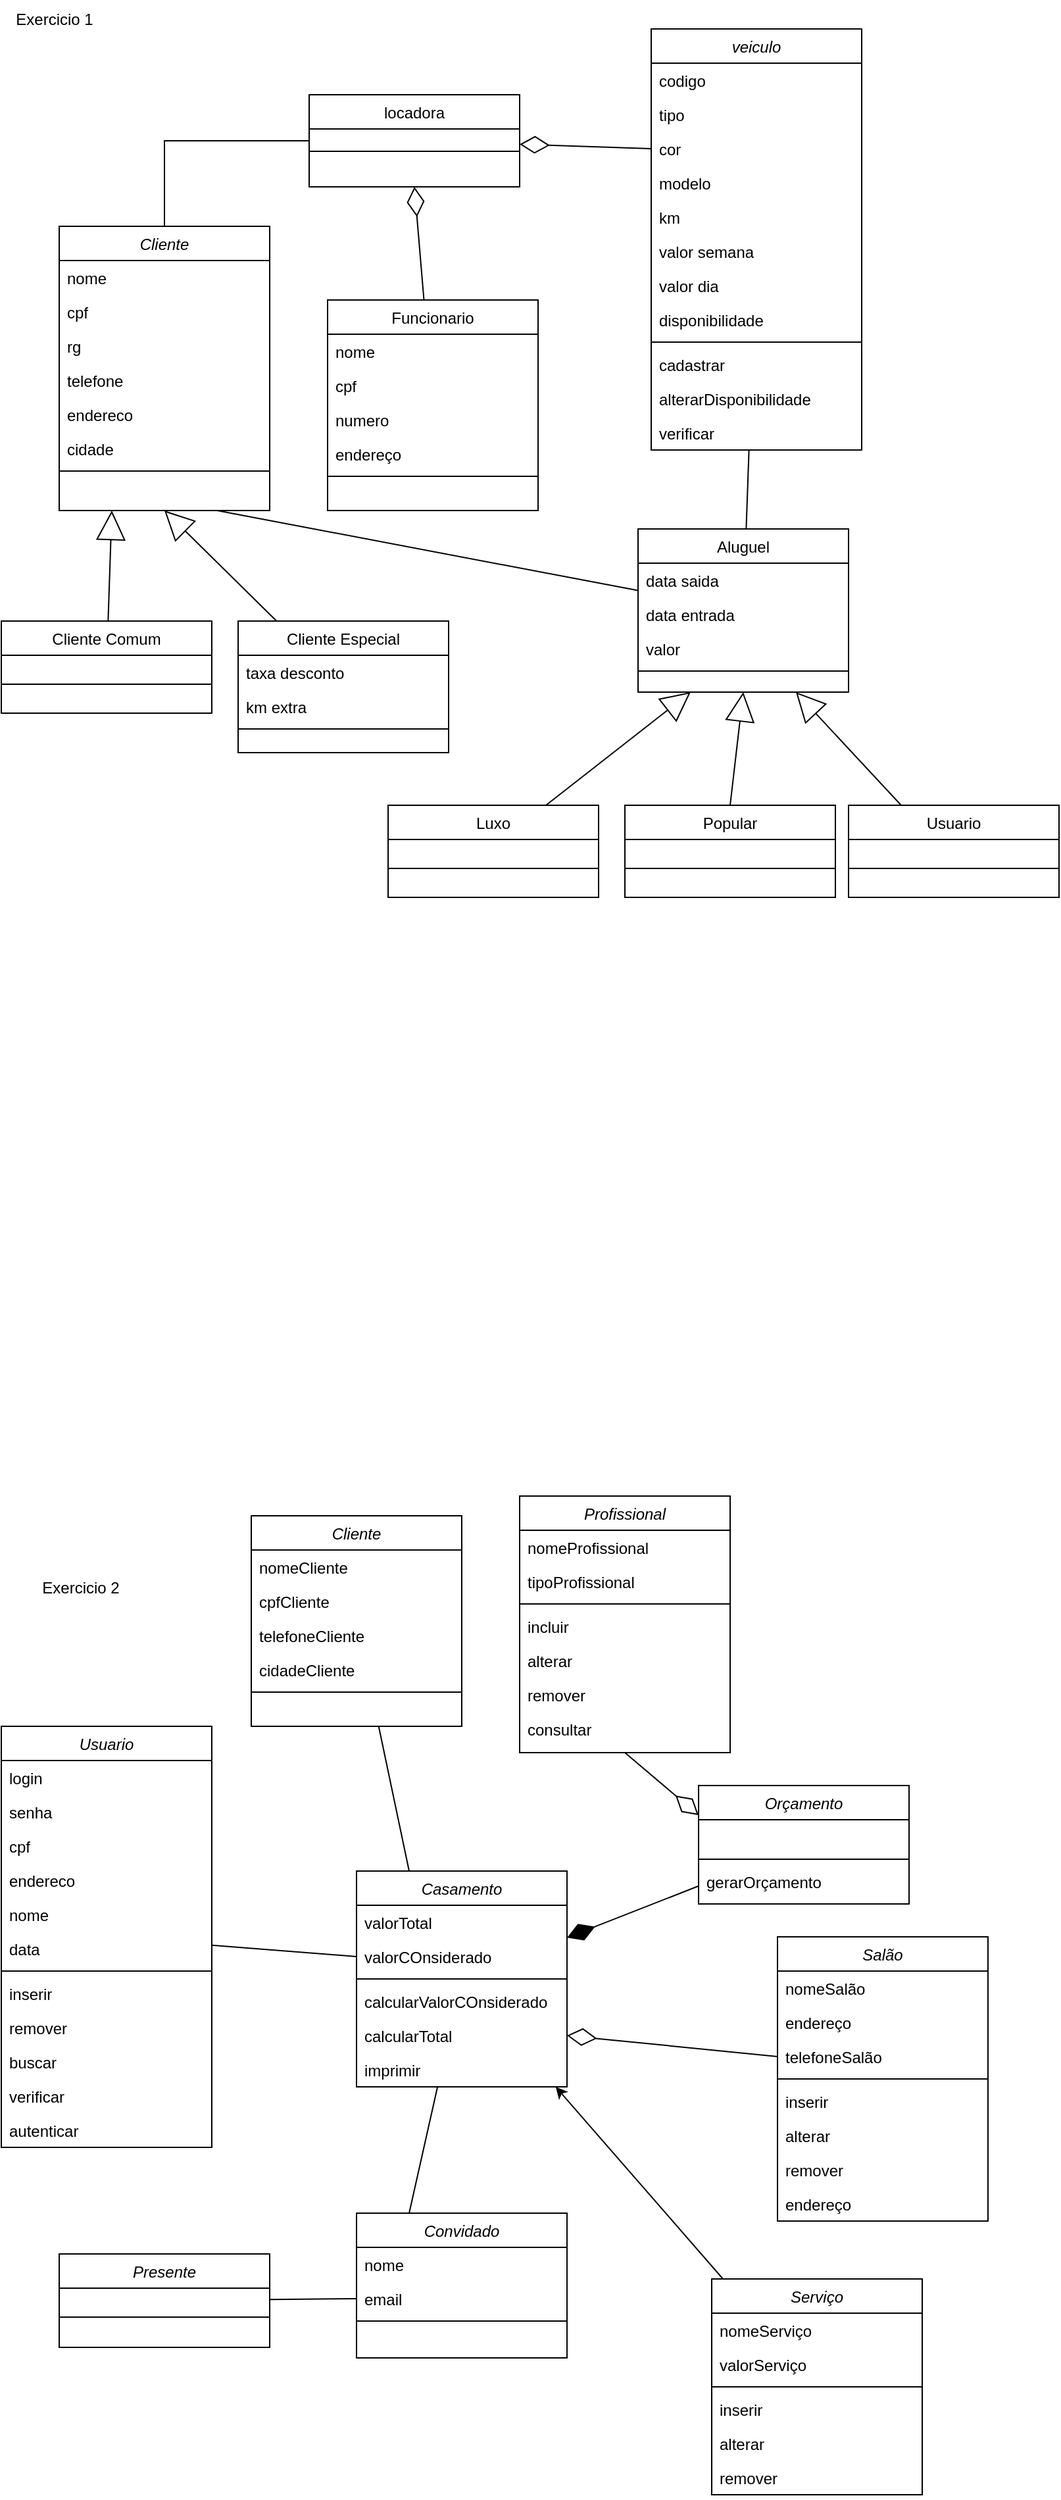 <mxfile version="24.7.7">
  <diagram id="C5RBs43oDa-KdzZeNtuy" name="Page-1">
    <mxGraphModel dx="1496" dy="702" grid="1" gridSize="10" guides="1" tooltips="1" connect="1" arrows="1" fold="1" page="1" pageScale="1" pageWidth="827" pageHeight="1169" math="0" shadow="0">
      <root>
        <mxCell id="WIyWlLk6GJQsqaUBKTNV-0" />
        <mxCell id="WIyWlLk6GJQsqaUBKTNV-1" parent="WIyWlLk6GJQsqaUBKTNV-0" />
        <mxCell id="2a4s0bZezZFItw63x2vR-54" style="edgeStyle=orthogonalEdgeStyle;rounded=0;orthogonalLoop=1;jettySize=auto;html=1;exitX=0.5;exitY=0;exitDx=0;exitDy=0;entryX=0;entryY=0.5;entryDx=0;entryDy=0;endArrow=none;endFill=0;" edge="1" parent="WIyWlLk6GJQsqaUBKTNV-1" source="zkfFHV4jXpPFQw0GAbJ--0" target="2a4s0bZezZFItw63x2vR-46">
          <mxGeometry relative="1" as="geometry" />
        </mxCell>
        <mxCell id="zkfFHV4jXpPFQw0GAbJ--0" value="Cliente" style="swimlane;fontStyle=2;align=center;verticalAlign=top;childLayout=stackLayout;horizontal=1;startSize=26;horizontalStack=0;resizeParent=1;resizeLast=0;collapsible=1;marginBottom=0;rounded=0;shadow=0;strokeWidth=1;" parent="WIyWlLk6GJQsqaUBKTNV-1" vertex="1">
          <mxGeometry x="54" y="230" width="160" height="216" as="geometry">
            <mxRectangle x="230" y="140" width="160" height="26" as="alternateBounds" />
          </mxGeometry>
        </mxCell>
        <mxCell id="zkfFHV4jXpPFQw0GAbJ--1" value="nome" style="text;align=left;verticalAlign=top;spacingLeft=4;spacingRight=4;overflow=hidden;rotatable=0;points=[[0,0.5],[1,0.5]];portConstraint=eastwest;" parent="zkfFHV4jXpPFQw0GAbJ--0" vertex="1">
          <mxGeometry y="26" width="160" height="26" as="geometry" />
        </mxCell>
        <mxCell id="zkfFHV4jXpPFQw0GAbJ--2" value="cpf" style="text;align=left;verticalAlign=top;spacingLeft=4;spacingRight=4;overflow=hidden;rotatable=0;points=[[0,0.5],[1,0.5]];portConstraint=eastwest;rounded=0;shadow=0;html=0;" parent="zkfFHV4jXpPFQw0GAbJ--0" vertex="1">
          <mxGeometry y="52" width="160" height="26" as="geometry" />
        </mxCell>
        <mxCell id="2a4s0bZezZFItw63x2vR-0" value="rg" style="text;align=left;verticalAlign=top;spacingLeft=4;spacingRight=4;overflow=hidden;rotatable=0;points=[[0,0.5],[1,0.5]];portConstraint=eastwest;rounded=0;shadow=0;html=0;" vertex="1" parent="zkfFHV4jXpPFQw0GAbJ--0">
          <mxGeometry y="78" width="160" height="26" as="geometry" />
        </mxCell>
        <mxCell id="zkfFHV4jXpPFQw0GAbJ--3" value="telefone" style="text;align=left;verticalAlign=top;spacingLeft=4;spacingRight=4;overflow=hidden;rotatable=0;points=[[0,0.5],[1,0.5]];portConstraint=eastwest;rounded=0;shadow=0;html=0;" parent="zkfFHV4jXpPFQw0GAbJ--0" vertex="1">
          <mxGeometry y="104" width="160" height="26" as="geometry" />
        </mxCell>
        <mxCell id="zkfFHV4jXpPFQw0GAbJ--5" value="endereco&#xa;" style="text;align=left;verticalAlign=top;spacingLeft=4;spacingRight=4;overflow=hidden;rotatable=0;points=[[0,0.5],[1,0.5]];portConstraint=eastwest;" parent="zkfFHV4jXpPFQw0GAbJ--0" vertex="1">
          <mxGeometry y="130" width="160" height="26" as="geometry" />
        </mxCell>
        <mxCell id="2a4s0bZezZFItw63x2vR-2" value="cidade" style="text;align=left;verticalAlign=top;spacingLeft=4;spacingRight=4;overflow=hidden;rotatable=0;points=[[0,0.5],[1,0.5]];portConstraint=eastwest;rounded=0;shadow=0;html=0;" vertex="1" parent="zkfFHV4jXpPFQw0GAbJ--0">
          <mxGeometry y="156" width="160" height="26" as="geometry" />
        </mxCell>
        <mxCell id="zkfFHV4jXpPFQw0GAbJ--4" value="" style="line;html=1;strokeWidth=1;align=left;verticalAlign=middle;spacingTop=-1;spacingLeft=3;spacingRight=3;rotatable=0;labelPosition=right;points=[];portConstraint=eastwest;" parent="zkfFHV4jXpPFQw0GAbJ--0" vertex="1">
          <mxGeometry y="182" width="160" height="8" as="geometry" />
        </mxCell>
        <mxCell id="2a4s0bZezZFItw63x2vR-55" value="" style="rounded=0;orthogonalLoop=1;jettySize=auto;html=1;entryX=0.5;entryY=1;entryDx=0;entryDy=0;endArrow=diamondThin;endFill=0;endSize=20;" edge="1" parent="WIyWlLk6GJQsqaUBKTNV-1" source="zkfFHV4jXpPFQw0GAbJ--17" target="2a4s0bZezZFItw63x2vR-46">
          <mxGeometry relative="1" as="geometry" />
        </mxCell>
        <mxCell id="zkfFHV4jXpPFQw0GAbJ--17" value="Funcionario" style="swimlane;fontStyle=0;align=center;verticalAlign=top;childLayout=stackLayout;horizontal=1;startSize=26;horizontalStack=0;resizeParent=1;resizeLast=0;collapsible=1;marginBottom=0;rounded=0;shadow=0;strokeWidth=1;" parent="WIyWlLk6GJQsqaUBKTNV-1" vertex="1">
          <mxGeometry x="258" y="286" width="160" height="160" as="geometry">
            <mxRectangle x="550" y="140" width="160" height="26" as="alternateBounds" />
          </mxGeometry>
        </mxCell>
        <mxCell id="zkfFHV4jXpPFQw0GAbJ--18" value="nome" style="text;align=left;verticalAlign=top;spacingLeft=4;spacingRight=4;overflow=hidden;rotatable=0;points=[[0,0.5],[1,0.5]];portConstraint=eastwest;" parent="zkfFHV4jXpPFQw0GAbJ--17" vertex="1">
          <mxGeometry y="26" width="160" height="26" as="geometry" />
        </mxCell>
        <mxCell id="zkfFHV4jXpPFQw0GAbJ--19" value="cpf" style="text;align=left;verticalAlign=top;spacingLeft=4;spacingRight=4;overflow=hidden;rotatable=0;points=[[0,0.5],[1,0.5]];portConstraint=eastwest;rounded=0;shadow=0;html=0;" parent="zkfFHV4jXpPFQw0GAbJ--17" vertex="1">
          <mxGeometry y="52" width="160" height="26" as="geometry" />
        </mxCell>
        <mxCell id="zkfFHV4jXpPFQw0GAbJ--20" value="numero" style="text;align=left;verticalAlign=top;spacingLeft=4;spacingRight=4;overflow=hidden;rotatable=0;points=[[0,0.5],[1,0.5]];portConstraint=eastwest;rounded=0;shadow=0;html=0;" parent="zkfFHV4jXpPFQw0GAbJ--17" vertex="1">
          <mxGeometry y="78" width="160" height="26" as="geometry" />
        </mxCell>
        <mxCell id="zkfFHV4jXpPFQw0GAbJ--21" value="endereço" style="text;align=left;verticalAlign=top;spacingLeft=4;spacingRight=4;overflow=hidden;rotatable=0;points=[[0,0.5],[1,0.5]];portConstraint=eastwest;rounded=0;shadow=0;html=0;" parent="zkfFHV4jXpPFQw0GAbJ--17" vertex="1">
          <mxGeometry y="104" width="160" height="26" as="geometry" />
        </mxCell>
        <mxCell id="zkfFHV4jXpPFQw0GAbJ--23" value="" style="line;html=1;strokeWidth=1;align=left;verticalAlign=middle;spacingTop=-1;spacingLeft=3;spacingRight=3;rotatable=0;labelPosition=right;points=[];portConstraint=eastwest;" parent="zkfFHV4jXpPFQw0GAbJ--17" vertex="1">
          <mxGeometry y="130" width="160" height="8" as="geometry" />
        </mxCell>
        <mxCell id="2a4s0bZezZFItw63x2vR-64" style="rounded=0;orthogonalLoop=1;jettySize=auto;html=1;endArrow=none;endFill=0;" edge="1" parent="WIyWlLk6GJQsqaUBKTNV-1" source="2a4s0bZezZFItw63x2vR-3" target="2a4s0bZezZFItw63x2vR-33">
          <mxGeometry relative="1" as="geometry" />
        </mxCell>
        <mxCell id="2a4s0bZezZFItw63x2vR-3" value="veiculo" style="swimlane;fontStyle=2;align=center;verticalAlign=top;childLayout=stackLayout;horizontal=1;startSize=26;horizontalStack=0;resizeParent=1;resizeLast=0;collapsible=1;marginBottom=0;rounded=0;shadow=0;strokeWidth=1;" vertex="1" parent="WIyWlLk6GJQsqaUBKTNV-1">
          <mxGeometry x="504" y="80" width="160" height="320" as="geometry">
            <mxRectangle x="230" y="140" width="160" height="26" as="alternateBounds" />
          </mxGeometry>
        </mxCell>
        <mxCell id="2a4s0bZezZFItw63x2vR-4" value="codigo" style="text;align=left;verticalAlign=top;spacingLeft=4;spacingRight=4;overflow=hidden;rotatable=0;points=[[0,0.5],[1,0.5]];portConstraint=eastwest;" vertex="1" parent="2a4s0bZezZFItw63x2vR-3">
          <mxGeometry y="26" width="160" height="26" as="geometry" />
        </mxCell>
        <mxCell id="2a4s0bZezZFItw63x2vR-5" value="tipo" style="text;align=left;verticalAlign=top;spacingLeft=4;spacingRight=4;overflow=hidden;rotatable=0;points=[[0,0.5],[1,0.5]];portConstraint=eastwest;rounded=0;shadow=0;html=0;" vertex="1" parent="2a4s0bZezZFItw63x2vR-3">
          <mxGeometry y="52" width="160" height="26" as="geometry" />
        </mxCell>
        <mxCell id="2a4s0bZezZFItw63x2vR-6" value="cor" style="text;align=left;verticalAlign=top;spacingLeft=4;spacingRight=4;overflow=hidden;rotatable=0;points=[[0,0.5],[1,0.5]];portConstraint=eastwest;rounded=0;shadow=0;html=0;" vertex="1" parent="2a4s0bZezZFItw63x2vR-3">
          <mxGeometry y="78" width="160" height="26" as="geometry" />
        </mxCell>
        <mxCell id="2a4s0bZezZFItw63x2vR-7" value="modelo" style="text;align=left;verticalAlign=top;spacingLeft=4;spacingRight=4;overflow=hidden;rotatable=0;points=[[0,0.5],[1,0.5]];portConstraint=eastwest;" vertex="1" parent="2a4s0bZezZFItw63x2vR-3">
          <mxGeometry y="104" width="160" height="26" as="geometry" />
        </mxCell>
        <mxCell id="2a4s0bZezZFItw63x2vR-8" value="km" style="text;align=left;verticalAlign=top;spacingLeft=4;spacingRight=4;overflow=hidden;rotatable=0;points=[[0,0.5],[1,0.5]];portConstraint=eastwest;rounded=0;shadow=0;html=0;" vertex="1" parent="2a4s0bZezZFItw63x2vR-3">
          <mxGeometry y="130" width="160" height="26" as="geometry" />
        </mxCell>
        <mxCell id="2a4s0bZezZFItw63x2vR-9" value="valor semana" style="text;align=left;verticalAlign=top;spacingLeft=4;spacingRight=4;overflow=hidden;rotatable=0;points=[[0,0.5],[1,0.5]];portConstraint=eastwest;rounded=0;shadow=0;html=0;" vertex="1" parent="2a4s0bZezZFItw63x2vR-3">
          <mxGeometry y="156" width="160" height="26" as="geometry" />
        </mxCell>
        <mxCell id="2a4s0bZezZFItw63x2vR-48" value="valor dia" style="text;align=left;verticalAlign=top;spacingLeft=4;spacingRight=4;overflow=hidden;rotatable=0;points=[[0,0.5],[1,0.5]];portConstraint=eastwest;rounded=0;shadow=0;html=0;" vertex="1" parent="2a4s0bZezZFItw63x2vR-3">
          <mxGeometry y="182" width="160" height="26" as="geometry" />
        </mxCell>
        <mxCell id="2a4s0bZezZFItw63x2vR-10" value="disponibilidade" style="text;align=left;verticalAlign=top;spacingLeft=4;spacingRight=4;overflow=hidden;rotatable=0;points=[[0,0.5],[1,0.5]];portConstraint=eastwest;rounded=0;shadow=0;html=0;" vertex="1" parent="2a4s0bZezZFItw63x2vR-3">
          <mxGeometry y="208" width="160" height="26" as="geometry" />
        </mxCell>
        <mxCell id="2a4s0bZezZFItw63x2vR-11" value="" style="line;html=1;strokeWidth=1;align=left;verticalAlign=middle;spacingTop=-1;spacingLeft=3;spacingRight=3;rotatable=0;labelPosition=right;points=[];portConstraint=eastwest;" vertex="1" parent="2a4s0bZezZFItw63x2vR-3">
          <mxGeometry y="234" width="160" height="8" as="geometry" />
        </mxCell>
        <mxCell id="2a4s0bZezZFItw63x2vR-49" value="cadastrar" style="text;align=left;verticalAlign=top;spacingLeft=4;spacingRight=4;overflow=hidden;rotatable=0;points=[[0,0.5],[1,0.5]];portConstraint=eastwest;rounded=0;shadow=0;html=0;" vertex="1" parent="2a4s0bZezZFItw63x2vR-3">
          <mxGeometry y="242" width="160" height="26" as="geometry" />
        </mxCell>
        <mxCell id="2a4s0bZezZFItw63x2vR-50" value="alterarDisponibilidade" style="text;align=left;verticalAlign=top;spacingLeft=4;spacingRight=4;overflow=hidden;rotatable=0;points=[[0,0.5],[1,0.5]];portConstraint=eastwest;rounded=0;shadow=0;html=0;" vertex="1" parent="2a4s0bZezZFItw63x2vR-3">
          <mxGeometry y="268" width="160" height="26" as="geometry" />
        </mxCell>
        <mxCell id="2a4s0bZezZFItw63x2vR-51" value="verificar" style="text;align=left;verticalAlign=top;spacingLeft=4;spacingRight=4;overflow=hidden;rotatable=0;points=[[0,0.5],[1,0.5]];portConstraint=eastwest;rounded=0;shadow=0;html=0;" vertex="1" parent="2a4s0bZezZFItw63x2vR-3">
          <mxGeometry y="294" width="160" height="26" as="geometry" />
        </mxCell>
        <mxCell id="2a4s0bZezZFItw63x2vR-52" value="" style="rounded=0;orthogonalLoop=1;jettySize=auto;html=1;entryX=0.25;entryY=1;entryDx=0;entryDy=0;endArrow=block;endFill=0;endSize=20;" edge="1" parent="WIyWlLk6GJQsqaUBKTNV-1" source="2a4s0bZezZFItw63x2vR-12" target="zkfFHV4jXpPFQw0GAbJ--0">
          <mxGeometry relative="1" as="geometry" />
        </mxCell>
        <mxCell id="2a4s0bZezZFItw63x2vR-12" value="Cliente Comum" style="swimlane;fontStyle=0;align=center;verticalAlign=top;childLayout=stackLayout;horizontal=1;startSize=26;horizontalStack=0;resizeParent=1;resizeLast=0;collapsible=1;marginBottom=0;rounded=0;shadow=0;strokeWidth=1;" vertex="1" parent="WIyWlLk6GJQsqaUBKTNV-1">
          <mxGeometry x="10" y="530" width="160" height="70" as="geometry">
            <mxRectangle x="550" y="140" width="160" height="26" as="alternateBounds" />
          </mxGeometry>
        </mxCell>
        <mxCell id="2a4s0bZezZFItw63x2vR-18" value="" style="line;html=1;strokeWidth=1;align=left;verticalAlign=middle;spacingTop=-1;spacingLeft=3;spacingRight=3;rotatable=0;labelPosition=right;points=[];portConstraint=eastwest;" vertex="1" parent="2a4s0bZezZFItw63x2vR-12">
          <mxGeometry y="26" width="160" height="44" as="geometry" />
        </mxCell>
        <mxCell id="2a4s0bZezZFItw63x2vR-53" style="rounded=0;orthogonalLoop=1;jettySize=auto;html=1;entryX=0.5;entryY=1;entryDx=0;entryDy=0;endArrow=block;endFill=0;endSize=20;" edge="1" parent="WIyWlLk6GJQsqaUBKTNV-1" source="2a4s0bZezZFItw63x2vR-19" target="zkfFHV4jXpPFQw0GAbJ--0">
          <mxGeometry relative="1" as="geometry" />
        </mxCell>
        <mxCell id="2a4s0bZezZFItw63x2vR-19" value="Cliente Especial" style="swimlane;fontStyle=0;align=center;verticalAlign=top;childLayout=stackLayout;horizontal=1;startSize=26;horizontalStack=0;resizeParent=1;resizeLast=0;collapsible=1;marginBottom=0;rounded=0;shadow=0;strokeWidth=1;" vertex="1" parent="WIyWlLk6GJQsqaUBKTNV-1">
          <mxGeometry x="190" y="530" width="160" height="100" as="geometry">
            <mxRectangle x="550" y="140" width="160" height="26" as="alternateBounds" />
          </mxGeometry>
        </mxCell>
        <mxCell id="2a4s0bZezZFItw63x2vR-20" value="taxa desconto" style="text;align=left;verticalAlign=top;spacingLeft=4;spacingRight=4;overflow=hidden;rotatable=0;points=[[0,0.5],[1,0.5]];portConstraint=eastwest;" vertex="1" parent="2a4s0bZezZFItw63x2vR-19">
          <mxGeometry y="26" width="160" height="26" as="geometry" />
        </mxCell>
        <mxCell id="2a4s0bZezZFItw63x2vR-21" value="km extra" style="text;align=left;verticalAlign=top;spacingLeft=4;spacingRight=4;overflow=hidden;rotatable=0;points=[[0,0.5],[1,0.5]];portConstraint=eastwest;rounded=0;shadow=0;html=0;" vertex="1" parent="2a4s0bZezZFItw63x2vR-19">
          <mxGeometry y="52" width="160" height="26" as="geometry" />
        </mxCell>
        <mxCell id="2a4s0bZezZFItw63x2vR-25" value="" style="line;html=1;strokeWidth=1;align=left;verticalAlign=middle;spacingTop=-1;spacingLeft=3;spacingRight=3;rotatable=0;labelPosition=right;points=[];portConstraint=eastwest;" vertex="1" parent="2a4s0bZezZFItw63x2vR-19">
          <mxGeometry y="78" width="160" height="8" as="geometry" />
        </mxCell>
        <mxCell id="2a4s0bZezZFItw63x2vR-66" style="rounded=0;orthogonalLoop=1;jettySize=auto;html=1;entryX=0.75;entryY=1;entryDx=0;entryDy=0;endArrow=none;endFill=0;" edge="1" parent="WIyWlLk6GJQsqaUBKTNV-1" source="2a4s0bZezZFItw63x2vR-33" target="zkfFHV4jXpPFQw0GAbJ--0">
          <mxGeometry relative="1" as="geometry" />
        </mxCell>
        <mxCell id="2a4s0bZezZFItw63x2vR-33" value="Aluguel" style="swimlane;fontStyle=0;align=center;verticalAlign=top;childLayout=stackLayout;horizontal=1;startSize=26;horizontalStack=0;resizeParent=1;resizeLast=0;collapsible=1;marginBottom=0;rounded=0;shadow=0;strokeWidth=1;" vertex="1" parent="WIyWlLk6GJQsqaUBKTNV-1">
          <mxGeometry x="494" y="460" width="160" height="124" as="geometry">
            <mxRectangle x="550" y="140" width="160" height="26" as="alternateBounds" />
          </mxGeometry>
        </mxCell>
        <mxCell id="2a4s0bZezZFItw63x2vR-34" value="data saida" style="text;align=left;verticalAlign=top;spacingLeft=4;spacingRight=4;overflow=hidden;rotatable=0;points=[[0,0.5],[1,0.5]];portConstraint=eastwest;" vertex="1" parent="2a4s0bZezZFItw63x2vR-33">
          <mxGeometry y="26" width="160" height="26" as="geometry" />
        </mxCell>
        <mxCell id="2a4s0bZezZFItw63x2vR-35" value="data entrada" style="text;align=left;verticalAlign=top;spacingLeft=4;spacingRight=4;overflow=hidden;rotatable=0;points=[[0,0.5],[1,0.5]];portConstraint=eastwest;rounded=0;shadow=0;html=0;" vertex="1" parent="2a4s0bZezZFItw63x2vR-33">
          <mxGeometry y="52" width="160" height="26" as="geometry" />
        </mxCell>
        <mxCell id="2a4s0bZezZFItw63x2vR-36" value="valor" style="text;align=left;verticalAlign=top;spacingLeft=4;spacingRight=4;overflow=hidden;rotatable=0;points=[[0,0.5],[1,0.5]];portConstraint=eastwest;rounded=0;shadow=0;html=0;" vertex="1" parent="2a4s0bZezZFItw63x2vR-33">
          <mxGeometry y="78" width="160" height="26" as="geometry" />
        </mxCell>
        <mxCell id="2a4s0bZezZFItw63x2vR-39" value="" style="line;html=1;strokeWidth=1;align=left;verticalAlign=middle;spacingTop=-1;spacingLeft=3;spacingRight=3;rotatable=0;labelPosition=right;points=[];portConstraint=eastwest;" vertex="1" parent="2a4s0bZezZFItw63x2vR-33">
          <mxGeometry y="104" width="160" height="8" as="geometry" />
        </mxCell>
        <mxCell id="2a4s0bZezZFItw63x2vR-58" style="rounded=0;orthogonalLoop=1;jettySize=auto;html=1;entryX=0.25;entryY=1;entryDx=0;entryDy=0;exitX=0.75;exitY=0;exitDx=0;exitDy=0;endArrow=block;endFill=0;endSize=20;" edge="1" parent="WIyWlLk6GJQsqaUBKTNV-1" source="2a4s0bZezZFItw63x2vR-40" target="2a4s0bZezZFItw63x2vR-33">
          <mxGeometry relative="1" as="geometry" />
        </mxCell>
        <mxCell id="2a4s0bZezZFItw63x2vR-40" value="Luxo" style="swimlane;fontStyle=0;align=center;verticalAlign=top;childLayout=stackLayout;horizontal=1;startSize=26;horizontalStack=0;resizeParent=1;resizeLast=0;collapsible=1;marginBottom=0;rounded=0;shadow=0;strokeWidth=1;" vertex="1" parent="WIyWlLk6GJQsqaUBKTNV-1">
          <mxGeometry x="304" y="670" width="160" height="70" as="geometry">
            <mxRectangle x="550" y="140" width="160" height="26" as="alternateBounds" />
          </mxGeometry>
        </mxCell>
        <mxCell id="2a4s0bZezZFItw63x2vR-41" value="" style="line;html=1;strokeWidth=1;align=left;verticalAlign=middle;spacingTop=-1;spacingLeft=3;spacingRight=3;rotatable=0;labelPosition=right;points=[];portConstraint=eastwest;" vertex="1" parent="2a4s0bZezZFItw63x2vR-40">
          <mxGeometry y="26" width="160" height="44" as="geometry" />
        </mxCell>
        <mxCell id="2a4s0bZezZFItw63x2vR-59" style="rounded=0;orthogonalLoop=1;jettySize=auto;html=1;entryX=0.5;entryY=1;entryDx=0;entryDy=0;endArrow=block;endFill=0;endSize=20;exitX=0.5;exitY=0;exitDx=0;exitDy=0;" edge="1" parent="WIyWlLk6GJQsqaUBKTNV-1" source="2a4s0bZezZFItw63x2vR-42" target="2a4s0bZezZFItw63x2vR-33">
          <mxGeometry relative="1" as="geometry" />
        </mxCell>
        <mxCell id="2a4s0bZezZFItw63x2vR-42" value="Popular" style="swimlane;fontStyle=0;align=center;verticalAlign=top;childLayout=stackLayout;horizontal=1;startSize=26;horizontalStack=0;resizeParent=1;resizeLast=0;collapsible=1;marginBottom=0;rounded=0;shadow=0;strokeWidth=1;" vertex="1" parent="WIyWlLk6GJQsqaUBKTNV-1">
          <mxGeometry x="484" y="670" width="160" height="70" as="geometry">
            <mxRectangle x="550" y="140" width="160" height="26" as="alternateBounds" />
          </mxGeometry>
        </mxCell>
        <mxCell id="2a4s0bZezZFItw63x2vR-43" value="" style="line;html=1;strokeWidth=1;align=left;verticalAlign=middle;spacingTop=-1;spacingLeft=3;spacingRight=3;rotatable=0;labelPosition=right;points=[];portConstraint=eastwest;" vertex="1" parent="2a4s0bZezZFItw63x2vR-42">
          <mxGeometry y="26" width="160" height="44" as="geometry" />
        </mxCell>
        <mxCell id="2a4s0bZezZFItw63x2vR-60" style="rounded=0;orthogonalLoop=1;jettySize=auto;html=1;entryX=0.75;entryY=1;entryDx=0;entryDy=0;endArrow=block;endFill=0;endSize=20;exitX=0.25;exitY=0;exitDx=0;exitDy=0;" edge="1" parent="WIyWlLk6GJQsqaUBKTNV-1" source="2a4s0bZezZFItw63x2vR-44" target="2a4s0bZezZFItw63x2vR-33">
          <mxGeometry relative="1" as="geometry">
            <mxPoint x="624" y="590" as="targetPoint" />
          </mxGeometry>
        </mxCell>
        <mxCell id="2a4s0bZezZFItw63x2vR-44" value="Usuario" style="swimlane;fontStyle=0;align=center;verticalAlign=top;childLayout=stackLayout;horizontal=1;startSize=26;horizontalStack=0;resizeParent=1;resizeLast=0;collapsible=1;marginBottom=0;rounded=0;shadow=0;strokeWidth=1;" vertex="1" parent="WIyWlLk6GJQsqaUBKTNV-1">
          <mxGeometry x="654" y="670" width="160" height="70" as="geometry">
            <mxRectangle x="550" y="140" width="160" height="26" as="alternateBounds" />
          </mxGeometry>
        </mxCell>
        <mxCell id="2a4s0bZezZFItw63x2vR-45" value="" style="line;html=1;strokeWidth=1;align=left;verticalAlign=middle;spacingTop=-1;spacingLeft=3;spacingRight=3;rotatable=0;labelPosition=right;points=[];portConstraint=eastwest;" vertex="1" parent="2a4s0bZezZFItw63x2vR-44">
          <mxGeometry y="26" width="160" height="44" as="geometry" />
        </mxCell>
        <mxCell id="2a4s0bZezZFItw63x2vR-62" style="rounded=0;orthogonalLoop=1;jettySize=auto;html=1;entryX=0;entryY=0.5;entryDx=0;entryDy=0;endArrow=none;endFill=0;endSize=20;startSize=20;startArrow=diamondThin;startFill=0;" edge="1" parent="WIyWlLk6GJQsqaUBKTNV-1" source="2a4s0bZezZFItw63x2vR-46" target="2a4s0bZezZFItw63x2vR-6">
          <mxGeometry relative="1" as="geometry" />
        </mxCell>
        <mxCell id="2a4s0bZezZFItw63x2vR-46" value="locadora" style="swimlane;fontStyle=0;align=center;verticalAlign=top;childLayout=stackLayout;horizontal=1;startSize=26;horizontalStack=0;resizeParent=1;resizeLast=0;collapsible=1;marginBottom=0;rounded=0;shadow=0;strokeWidth=1;" vertex="1" parent="WIyWlLk6GJQsqaUBKTNV-1">
          <mxGeometry x="244" y="130" width="160" height="70" as="geometry">
            <mxRectangle x="550" y="140" width="160" height="26" as="alternateBounds" />
          </mxGeometry>
        </mxCell>
        <mxCell id="2a4s0bZezZFItw63x2vR-47" value="" style="line;html=1;strokeWidth=1;align=left;verticalAlign=middle;spacingTop=-1;spacingLeft=3;spacingRight=3;rotatable=0;labelPosition=right;points=[];portConstraint=eastwest;" vertex="1" parent="2a4s0bZezZFItw63x2vR-46">
          <mxGeometry y="26" width="160" height="34" as="geometry" />
        </mxCell>
        <mxCell id="2a4s0bZezZFItw63x2vR-61" value="Exercicio 1" style="text;html=1;align=center;verticalAlign=middle;resizable=0;points=[];autosize=1;strokeColor=none;fillColor=none;" vertex="1" parent="WIyWlLk6GJQsqaUBKTNV-1">
          <mxGeometry x="10" y="58" width="80" height="30" as="geometry" />
        </mxCell>
        <mxCell id="2a4s0bZezZFItw63x2vR-67" value="Usuario" style="swimlane;fontStyle=2;align=center;verticalAlign=top;childLayout=stackLayout;horizontal=1;startSize=26;horizontalStack=0;resizeParent=1;resizeLast=0;collapsible=1;marginBottom=0;rounded=0;shadow=0;strokeWidth=1;" vertex="1" parent="WIyWlLk6GJQsqaUBKTNV-1">
          <mxGeometry x="10" y="1370" width="160" height="320" as="geometry">
            <mxRectangle x="230" y="140" width="160" height="26" as="alternateBounds" />
          </mxGeometry>
        </mxCell>
        <mxCell id="2a4s0bZezZFItw63x2vR-68" value="login" style="text;align=left;verticalAlign=top;spacingLeft=4;spacingRight=4;overflow=hidden;rotatable=0;points=[[0,0.5],[1,0.5]];portConstraint=eastwest;" vertex="1" parent="2a4s0bZezZFItw63x2vR-67">
          <mxGeometry y="26" width="160" height="26" as="geometry" />
        </mxCell>
        <mxCell id="2a4s0bZezZFItw63x2vR-69" value="senha" style="text;align=left;verticalAlign=top;spacingLeft=4;spacingRight=4;overflow=hidden;rotatable=0;points=[[0,0.5],[1,0.5]];portConstraint=eastwest;rounded=0;shadow=0;html=0;" vertex="1" parent="2a4s0bZezZFItw63x2vR-67">
          <mxGeometry y="52" width="160" height="26" as="geometry" />
        </mxCell>
        <mxCell id="2a4s0bZezZFItw63x2vR-70" value="cpf" style="text;align=left;verticalAlign=top;spacingLeft=4;spacingRight=4;overflow=hidden;rotatable=0;points=[[0,0.5],[1,0.5]];portConstraint=eastwest;rounded=0;shadow=0;html=0;" vertex="1" parent="2a4s0bZezZFItw63x2vR-67">
          <mxGeometry y="78" width="160" height="26" as="geometry" />
        </mxCell>
        <mxCell id="2a4s0bZezZFItw63x2vR-71" value="endereco" style="text;align=left;verticalAlign=top;spacingLeft=4;spacingRight=4;overflow=hidden;rotatable=0;points=[[0,0.5],[1,0.5]];portConstraint=eastwest;" vertex="1" parent="2a4s0bZezZFItw63x2vR-67">
          <mxGeometry y="104" width="160" height="26" as="geometry" />
        </mxCell>
        <mxCell id="2a4s0bZezZFItw63x2vR-72" value="nome" style="text;align=left;verticalAlign=top;spacingLeft=4;spacingRight=4;overflow=hidden;rotatable=0;points=[[0,0.5],[1,0.5]];portConstraint=eastwest;rounded=0;shadow=0;html=0;" vertex="1" parent="2a4s0bZezZFItw63x2vR-67">
          <mxGeometry y="130" width="160" height="26" as="geometry" />
        </mxCell>
        <mxCell id="2a4s0bZezZFItw63x2vR-73" value="data" style="text;align=left;verticalAlign=top;spacingLeft=4;spacingRight=4;overflow=hidden;rotatable=0;points=[[0,0.5],[1,0.5]];portConstraint=eastwest;rounded=0;shadow=0;html=0;" vertex="1" parent="2a4s0bZezZFItw63x2vR-67">
          <mxGeometry y="156" width="160" height="26" as="geometry" />
        </mxCell>
        <mxCell id="2a4s0bZezZFItw63x2vR-76" value="" style="line;html=1;strokeWidth=1;align=left;verticalAlign=middle;spacingTop=-1;spacingLeft=3;spacingRight=3;rotatable=0;labelPosition=right;points=[];portConstraint=eastwest;" vertex="1" parent="2a4s0bZezZFItw63x2vR-67">
          <mxGeometry y="182" width="160" height="8" as="geometry" />
        </mxCell>
        <mxCell id="2a4s0bZezZFItw63x2vR-77" value="inserir" style="text;align=left;verticalAlign=top;spacingLeft=4;spacingRight=4;overflow=hidden;rotatable=0;points=[[0,0.5],[1,0.5]];portConstraint=eastwest;rounded=0;shadow=0;html=0;" vertex="1" parent="2a4s0bZezZFItw63x2vR-67">
          <mxGeometry y="190" width="160" height="26" as="geometry" />
        </mxCell>
        <mxCell id="2a4s0bZezZFItw63x2vR-78" value="remover" style="text;align=left;verticalAlign=top;spacingLeft=4;spacingRight=4;overflow=hidden;rotatable=0;points=[[0,0.5],[1,0.5]];portConstraint=eastwest;rounded=0;shadow=0;html=0;" vertex="1" parent="2a4s0bZezZFItw63x2vR-67">
          <mxGeometry y="216" width="160" height="26" as="geometry" />
        </mxCell>
        <mxCell id="2a4s0bZezZFItw63x2vR-79" value="buscar" style="text;align=left;verticalAlign=top;spacingLeft=4;spacingRight=4;overflow=hidden;rotatable=0;points=[[0,0.5],[1,0.5]];portConstraint=eastwest;rounded=0;shadow=0;html=0;" vertex="1" parent="2a4s0bZezZFItw63x2vR-67">
          <mxGeometry y="242" width="160" height="26" as="geometry" />
        </mxCell>
        <mxCell id="2a4s0bZezZFItw63x2vR-94" value="verificar" style="text;align=left;verticalAlign=top;spacingLeft=4;spacingRight=4;overflow=hidden;rotatable=0;points=[[0,0.5],[1,0.5]];portConstraint=eastwest;rounded=0;shadow=0;html=0;" vertex="1" parent="2a4s0bZezZFItw63x2vR-67">
          <mxGeometry y="268" width="160" height="26" as="geometry" />
        </mxCell>
        <mxCell id="2a4s0bZezZFItw63x2vR-95" value="autenticar" style="text;align=left;verticalAlign=top;spacingLeft=4;spacingRight=4;overflow=hidden;rotatable=0;points=[[0,0.5],[1,0.5]];portConstraint=eastwest;rounded=0;shadow=0;html=0;" vertex="1" parent="2a4s0bZezZFItw63x2vR-67">
          <mxGeometry y="294" width="160" height="26" as="geometry" />
        </mxCell>
        <mxCell id="2a4s0bZezZFItw63x2vR-80" value="Exercicio 2" style="text;html=1;align=center;verticalAlign=middle;resizable=0;points=[];autosize=1;strokeColor=none;fillColor=none;" vertex="1" parent="WIyWlLk6GJQsqaUBKTNV-1">
          <mxGeometry x="30" y="1250" width="80" height="30" as="geometry" />
        </mxCell>
        <mxCell id="2a4s0bZezZFItw63x2vR-184" style="rounded=0;orthogonalLoop=1;jettySize=auto;html=1;entryX=0.25;entryY=0;entryDx=0;entryDy=0;endArrow=none;endFill=0;" edge="1" parent="WIyWlLk6GJQsqaUBKTNV-1" source="2a4s0bZezZFItw63x2vR-81" target="2a4s0bZezZFItw63x2vR-160">
          <mxGeometry relative="1" as="geometry" />
        </mxCell>
        <mxCell id="2a4s0bZezZFItw63x2vR-81" value="Cliente" style="swimlane;fontStyle=2;align=center;verticalAlign=top;childLayout=stackLayout;horizontal=1;startSize=26;horizontalStack=0;resizeParent=1;resizeLast=0;collapsible=1;marginBottom=0;rounded=0;shadow=0;strokeWidth=1;" vertex="1" parent="WIyWlLk6GJQsqaUBKTNV-1">
          <mxGeometry x="200" y="1210" width="160" height="160" as="geometry">
            <mxRectangle x="230" y="140" width="160" height="26" as="alternateBounds" />
          </mxGeometry>
        </mxCell>
        <mxCell id="2a4s0bZezZFItw63x2vR-82" value="nomeCliente" style="text;align=left;verticalAlign=top;spacingLeft=4;spacingRight=4;overflow=hidden;rotatable=0;points=[[0,0.5],[1,0.5]];portConstraint=eastwest;" vertex="1" parent="2a4s0bZezZFItw63x2vR-81">
          <mxGeometry y="26" width="160" height="26" as="geometry" />
        </mxCell>
        <mxCell id="2a4s0bZezZFItw63x2vR-83" value="cpfCliente" style="text;align=left;verticalAlign=top;spacingLeft=4;spacingRight=4;overflow=hidden;rotatable=0;points=[[0,0.5],[1,0.5]];portConstraint=eastwest;rounded=0;shadow=0;html=0;" vertex="1" parent="2a4s0bZezZFItw63x2vR-81">
          <mxGeometry y="52" width="160" height="26" as="geometry" />
        </mxCell>
        <mxCell id="2a4s0bZezZFItw63x2vR-84" value="telefoneCliente" style="text;align=left;verticalAlign=top;spacingLeft=4;spacingRight=4;overflow=hidden;rotatable=0;points=[[0,0.5],[1,0.5]];portConstraint=eastwest;rounded=0;shadow=0;html=0;" vertex="1" parent="2a4s0bZezZFItw63x2vR-81">
          <mxGeometry y="78" width="160" height="26" as="geometry" />
        </mxCell>
        <mxCell id="2a4s0bZezZFItw63x2vR-85" value="cidadeCliente" style="text;align=left;verticalAlign=top;spacingLeft=4;spacingRight=4;overflow=hidden;rotatable=0;points=[[0,0.5],[1,0.5]];portConstraint=eastwest;" vertex="1" parent="2a4s0bZezZFItw63x2vR-81">
          <mxGeometry y="104" width="160" height="26" as="geometry" />
        </mxCell>
        <mxCell id="2a4s0bZezZFItw63x2vR-90" value="" style="line;html=1;strokeWidth=1;align=left;verticalAlign=middle;spacingTop=-1;spacingLeft=3;spacingRight=3;rotatable=0;labelPosition=right;points=[];portConstraint=eastwest;" vertex="1" parent="2a4s0bZezZFItw63x2vR-81">
          <mxGeometry y="130" width="160" height="8" as="geometry" />
        </mxCell>
        <mxCell id="2a4s0bZezZFItw63x2vR-173" style="rounded=0;orthogonalLoop=1;jettySize=auto;html=1;" edge="1" parent="WIyWlLk6GJQsqaUBKTNV-1" source="2a4s0bZezZFItw63x2vR-96" target="2a4s0bZezZFItw63x2vR-160">
          <mxGeometry relative="1" as="geometry" />
        </mxCell>
        <mxCell id="2a4s0bZezZFItw63x2vR-96" value="Serviço" style="swimlane;fontStyle=2;align=center;verticalAlign=top;childLayout=stackLayout;horizontal=1;startSize=26;horizontalStack=0;resizeParent=1;resizeLast=0;collapsible=1;marginBottom=0;rounded=0;shadow=0;strokeWidth=1;" vertex="1" parent="WIyWlLk6GJQsqaUBKTNV-1">
          <mxGeometry x="550" y="1790" width="160" height="164" as="geometry">
            <mxRectangle x="230" y="140" width="160" height="26" as="alternateBounds" />
          </mxGeometry>
        </mxCell>
        <mxCell id="2a4s0bZezZFItw63x2vR-97" value="nomeServiço" style="text;align=left;verticalAlign=top;spacingLeft=4;spacingRight=4;overflow=hidden;rotatable=0;points=[[0,0.5],[1,0.5]];portConstraint=eastwest;" vertex="1" parent="2a4s0bZezZFItw63x2vR-96">
          <mxGeometry y="26" width="160" height="26" as="geometry" />
        </mxCell>
        <mxCell id="2a4s0bZezZFItw63x2vR-98" value="valorServiço" style="text;align=left;verticalAlign=top;spacingLeft=4;spacingRight=4;overflow=hidden;rotatable=0;points=[[0,0.5],[1,0.5]];portConstraint=eastwest;rounded=0;shadow=0;html=0;" vertex="1" parent="2a4s0bZezZFItw63x2vR-96">
          <mxGeometry y="52" width="160" height="26" as="geometry" />
        </mxCell>
        <mxCell id="2a4s0bZezZFItw63x2vR-105" value="" style="line;html=1;strokeWidth=1;align=left;verticalAlign=middle;spacingTop=-1;spacingLeft=3;spacingRight=3;rotatable=0;labelPosition=right;points=[];portConstraint=eastwest;" vertex="1" parent="2a4s0bZezZFItw63x2vR-96">
          <mxGeometry y="78" width="160" height="8" as="geometry" />
        </mxCell>
        <mxCell id="2a4s0bZezZFItw63x2vR-106" value="inserir" style="text;align=left;verticalAlign=top;spacingLeft=4;spacingRight=4;overflow=hidden;rotatable=0;points=[[0,0.5],[1,0.5]];portConstraint=eastwest;rounded=0;shadow=0;html=0;" vertex="1" parent="2a4s0bZezZFItw63x2vR-96">
          <mxGeometry y="86" width="160" height="26" as="geometry" />
        </mxCell>
        <mxCell id="2a4s0bZezZFItw63x2vR-107" value="alterar" style="text;align=left;verticalAlign=top;spacingLeft=4;spacingRight=4;overflow=hidden;rotatable=0;points=[[0,0.5],[1,0.5]];portConstraint=eastwest;rounded=0;shadow=0;html=0;" vertex="1" parent="2a4s0bZezZFItw63x2vR-96">
          <mxGeometry y="112" width="160" height="26" as="geometry" />
        </mxCell>
        <mxCell id="2a4s0bZezZFItw63x2vR-108" value="remover" style="text;align=left;verticalAlign=top;spacingLeft=4;spacingRight=4;overflow=hidden;rotatable=0;points=[[0,0.5],[1,0.5]];portConstraint=eastwest;rounded=0;shadow=0;html=0;" vertex="1" parent="2a4s0bZezZFItw63x2vR-96">
          <mxGeometry y="138" width="160" height="26" as="geometry" />
        </mxCell>
        <mxCell id="2a4s0bZezZFItw63x2vR-196" style="rounded=0;orthogonalLoop=1;jettySize=auto;html=1;entryX=0;entryY=0.25;entryDx=0;entryDy=0;exitX=0.5;exitY=1;exitDx=0;exitDy=0;endArrow=diamondThin;endFill=0;endSize=20;" edge="1" parent="WIyWlLk6GJQsqaUBKTNV-1" source="2a4s0bZezZFItw63x2vR-109" target="2a4s0bZezZFItw63x2vR-131">
          <mxGeometry relative="1" as="geometry">
            <mxPoint x="600" y="1310" as="sourcePoint" />
          </mxGeometry>
        </mxCell>
        <mxCell id="2a4s0bZezZFItw63x2vR-109" value="Profissional" style="swimlane;fontStyle=2;align=center;verticalAlign=top;childLayout=stackLayout;horizontal=1;startSize=26;horizontalStack=0;resizeParent=1;resizeLast=0;collapsible=1;marginBottom=0;rounded=0;shadow=0;strokeWidth=1;" vertex="1" parent="WIyWlLk6GJQsqaUBKTNV-1">
          <mxGeometry x="404" y="1195" width="160" height="195" as="geometry">
            <mxRectangle x="230" y="140" width="160" height="26" as="alternateBounds" />
          </mxGeometry>
        </mxCell>
        <mxCell id="2a4s0bZezZFItw63x2vR-110" value="nomeProfissional" style="text;align=left;verticalAlign=top;spacingLeft=4;spacingRight=4;overflow=hidden;rotatable=0;points=[[0,0.5],[1,0.5]];portConstraint=eastwest;" vertex="1" parent="2a4s0bZezZFItw63x2vR-109">
          <mxGeometry y="26" width="160" height="26" as="geometry" />
        </mxCell>
        <mxCell id="2a4s0bZezZFItw63x2vR-111" value="tipoProfissional" style="text;align=left;verticalAlign=top;spacingLeft=4;spacingRight=4;overflow=hidden;rotatable=0;points=[[0,0.5],[1,0.5]];portConstraint=eastwest;rounded=0;shadow=0;html=0;" vertex="1" parent="2a4s0bZezZFItw63x2vR-109">
          <mxGeometry y="52" width="160" height="26" as="geometry" />
        </mxCell>
        <mxCell id="2a4s0bZezZFItw63x2vR-118" value="" style="line;html=1;strokeWidth=1;align=left;verticalAlign=middle;spacingTop=-1;spacingLeft=3;spacingRight=3;rotatable=0;labelPosition=right;points=[];portConstraint=eastwest;" vertex="1" parent="2a4s0bZezZFItw63x2vR-109">
          <mxGeometry y="78" width="160" height="8" as="geometry" />
        </mxCell>
        <mxCell id="2a4s0bZezZFItw63x2vR-119" value="incluir" style="text;align=left;verticalAlign=top;spacingLeft=4;spacingRight=4;overflow=hidden;rotatable=0;points=[[0,0.5],[1,0.5]];portConstraint=eastwest;rounded=0;shadow=0;html=0;" vertex="1" parent="2a4s0bZezZFItw63x2vR-109">
          <mxGeometry y="86" width="160" height="26" as="geometry" />
        </mxCell>
        <mxCell id="2a4s0bZezZFItw63x2vR-120" value="alterar" style="text;align=left;verticalAlign=top;spacingLeft=4;spacingRight=4;overflow=hidden;rotatable=0;points=[[0,0.5],[1,0.5]];portConstraint=eastwest;rounded=0;shadow=0;html=0;" vertex="1" parent="2a4s0bZezZFItw63x2vR-109">
          <mxGeometry y="112" width="160" height="26" as="geometry" />
        </mxCell>
        <mxCell id="2a4s0bZezZFItw63x2vR-121" value="remover" style="text;align=left;verticalAlign=top;spacingLeft=4;spacingRight=4;overflow=hidden;rotatable=0;points=[[0,0.5],[1,0.5]];portConstraint=eastwest;rounded=0;shadow=0;html=0;" vertex="1" parent="2a4s0bZezZFItw63x2vR-109">
          <mxGeometry y="138" width="160" height="26" as="geometry" />
        </mxCell>
        <mxCell id="2a4s0bZezZFItw63x2vR-159" value="consultar" style="text;align=left;verticalAlign=top;spacingLeft=4;spacingRight=4;overflow=hidden;rotatable=0;points=[[0,0.5],[1,0.5]];portConstraint=eastwest;rounded=0;shadow=0;html=0;" vertex="1" parent="2a4s0bZezZFItw63x2vR-109">
          <mxGeometry y="164" width="160" height="26" as="geometry" />
        </mxCell>
        <mxCell id="2a4s0bZezZFItw63x2vR-172" style="rounded=0;orthogonalLoop=1;jettySize=auto;html=1;endArrow=diamondThin;endFill=1;endSize=20;" edge="1" parent="WIyWlLk6GJQsqaUBKTNV-1" source="2a4s0bZezZFItw63x2vR-131" target="2a4s0bZezZFItw63x2vR-160">
          <mxGeometry relative="1" as="geometry" />
        </mxCell>
        <mxCell id="2a4s0bZezZFItw63x2vR-131" value="Orçamento" style="swimlane;fontStyle=2;align=center;verticalAlign=top;childLayout=stackLayout;horizontal=1;startSize=26;horizontalStack=0;resizeParent=1;resizeLast=0;collapsible=1;marginBottom=0;rounded=0;shadow=0;strokeWidth=1;" vertex="1" parent="WIyWlLk6GJQsqaUBKTNV-1">
          <mxGeometry x="540" y="1415" width="160" height="90" as="geometry">
            <mxRectangle x="230" y="140" width="160" height="26" as="alternateBounds" />
          </mxGeometry>
        </mxCell>
        <mxCell id="2a4s0bZezZFItw63x2vR-132" value=" " style="text;align=left;verticalAlign=top;spacingLeft=4;spacingRight=4;overflow=hidden;rotatable=0;points=[[0,0.5],[1,0.5]];portConstraint=eastwest;" vertex="1" parent="2a4s0bZezZFItw63x2vR-131">
          <mxGeometry y="26" width="160" height="26" as="geometry" />
        </mxCell>
        <mxCell id="2a4s0bZezZFItw63x2vR-133" value="" style="line;html=1;strokeWidth=1;align=left;verticalAlign=middle;spacingTop=-1;spacingLeft=3;spacingRight=3;rotatable=0;labelPosition=right;points=[];portConstraint=eastwest;" vertex="1" parent="2a4s0bZezZFItw63x2vR-131">
          <mxGeometry y="52" width="160" height="8" as="geometry" />
        </mxCell>
        <mxCell id="2a4s0bZezZFItw63x2vR-134" value="gerarOrçamento" style="text;align=left;verticalAlign=top;spacingLeft=4;spacingRight=4;overflow=hidden;rotatable=0;points=[[0,0.5],[1,0.5]];portConstraint=eastwest;" vertex="1" parent="2a4s0bZezZFItw63x2vR-131">
          <mxGeometry y="60" width="160" height="26" as="geometry" />
        </mxCell>
        <mxCell id="2a4s0bZezZFItw63x2vR-171" style="rounded=0;orthogonalLoop=1;jettySize=auto;html=1;exitX=0.25;exitY=0;exitDx=0;exitDy=0;endArrow=none;endFill=0;" edge="1" parent="WIyWlLk6GJQsqaUBKTNV-1" source="2a4s0bZezZFItw63x2vR-148" target="2a4s0bZezZFItw63x2vR-160">
          <mxGeometry relative="1" as="geometry" />
        </mxCell>
        <mxCell id="2a4s0bZezZFItw63x2vR-148" value="Convidado" style="swimlane;fontStyle=2;align=center;verticalAlign=top;childLayout=stackLayout;horizontal=1;startSize=26;horizontalStack=0;resizeParent=1;resizeLast=0;collapsible=1;marginBottom=0;rounded=0;shadow=0;strokeWidth=1;" vertex="1" parent="WIyWlLk6GJQsqaUBKTNV-1">
          <mxGeometry x="280" y="1740" width="160" height="110" as="geometry">
            <mxRectangle x="230" y="140" width="160" height="26" as="alternateBounds" />
          </mxGeometry>
        </mxCell>
        <mxCell id="2a4s0bZezZFItw63x2vR-149" value="nome" style="text;align=left;verticalAlign=top;spacingLeft=4;spacingRight=4;overflow=hidden;rotatable=0;points=[[0,0.5],[1,0.5]];portConstraint=eastwest;" vertex="1" parent="2a4s0bZezZFItw63x2vR-148">
          <mxGeometry y="26" width="160" height="26" as="geometry" />
        </mxCell>
        <mxCell id="2a4s0bZezZFItw63x2vR-152" value="email" style="text;align=left;verticalAlign=top;spacingLeft=4;spacingRight=4;overflow=hidden;rotatable=0;points=[[0,0.5],[1,0.5]];portConstraint=eastwest;" vertex="1" parent="2a4s0bZezZFItw63x2vR-148">
          <mxGeometry y="52" width="160" height="26" as="geometry" />
        </mxCell>
        <mxCell id="2a4s0bZezZFItw63x2vR-150" value="" style="line;html=1;strokeWidth=1;align=left;verticalAlign=middle;spacingTop=-1;spacingLeft=3;spacingRight=3;rotatable=0;labelPosition=right;points=[];portConstraint=eastwest;" vertex="1" parent="2a4s0bZezZFItw63x2vR-148">
          <mxGeometry y="78" width="160" height="8" as="geometry" />
        </mxCell>
        <mxCell id="2a4s0bZezZFItw63x2vR-170" style="rounded=0;orthogonalLoop=1;jettySize=auto;html=1;entryX=0;entryY=0.5;entryDx=0;entryDy=0;endArrow=none;endFill=0;" edge="1" parent="WIyWlLk6GJQsqaUBKTNV-1" source="2a4s0bZezZFItw63x2vR-153" target="2a4s0bZezZFItw63x2vR-152">
          <mxGeometry relative="1" as="geometry" />
        </mxCell>
        <mxCell id="2a4s0bZezZFItw63x2vR-153" value="Presente" style="swimlane;fontStyle=2;align=center;verticalAlign=top;childLayout=stackLayout;horizontal=1;startSize=26;horizontalStack=0;resizeParent=1;resizeLast=0;collapsible=1;marginBottom=0;rounded=0;shadow=0;strokeWidth=1;" vertex="1" parent="WIyWlLk6GJQsqaUBKTNV-1">
          <mxGeometry x="54" y="1771" width="160" height="71" as="geometry">
            <mxRectangle x="230" y="140" width="160" height="26" as="alternateBounds" />
          </mxGeometry>
        </mxCell>
        <mxCell id="2a4s0bZezZFItw63x2vR-156" value="" style="line;html=1;strokeWidth=1;align=left;verticalAlign=middle;spacingTop=-1;spacingLeft=3;spacingRight=3;rotatable=0;labelPosition=right;points=[];portConstraint=eastwest;" vertex="1" parent="2a4s0bZezZFItw63x2vR-153">
          <mxGeometry y="26" width="160" height="44" as="geometry" />
        </mxCell>
        <mxCell id="2a4s0bZezZFItw63x2vR-160" value="Casamento" style="swimlane;fontStyle=2;align=center;verticalAlign=top;childLayout=stackLayout;horizontal=1;startSize=26;horizontalStack=0;resizeParent=1;resizeLast=0;collapsible=1;marginBottom=0;rounded=0;shadow=0;strokeWidth=1;" vertex="1" parent="WIyWlLk6GJQsqaUBKTNV-1">
          <mxGeometry x="280" y="1480" width="160" height="164" as="geometry">
            <mxRectangle x="230" y="140" width="160" height="26" as="alternateBounds" />
          </mxGeometry>
        </mxCell>
        <mxCell id="2a4s0bZezZFItw63x2vR-161" value="valorTotal" style="text;align=left;verticalAlign=top;spacingLeft=4;spacingRight=4;overflow=hidden;rotatable=0;points=[[0,0.5],[1,0.5]];portConstraint=eastwest;" vertex="1" parent="2a4s0bZezZFItw63x2vR-160">
          <mxGeometry y="26" width="160" height="26" as="geometry" />
        </mxCell>
        <mxCell id="2a4s0bZezZFItw63x2vR-162" value="valorCOnsiderado" style="text;align=left;verticalAlign=top;spacingLeft=4;spacingRight=4;overflow=hidden;rotatable=0;points=[[0,0.5],[1,0.5]];portConstraint=eastwest;rounded=0;shadow=0;html=0;" vertex="1" parent="2a4s0bZezZFItw63x2vR-160">
          <mxGeometry y="52" width="160" height="26" as="geometry" />
        </mxCell>
        <mxCell id="2a4s0bZezZFItw63x2vR-163" value="" style="line;html=1;strokeWidth=1;align=left;verticalAlign=middle;spacingTop=-1;spacingLeft=3;spacingRight=3;rotatable=0;labelPosition=right;points=[];portConstraint=eastwest;" vertex="1" parent="2a4s0bZezZFItw63x2vR-160">
          <mxGeometry y="78" width="160" height="8" as="geometry" />
        </mxCell>
        <mxCell id="2a4s0bZezZFItw63x2vR-164" value="calcularValorCOnsiderado" style="text;align=left;verticalAlign=top;spacingLeft=4;spacingRight=4;overflow=hidden;rotatable=0;points=[[0,0.5],[1,0.5]];portConstraint=eastwest;rounded=0;shadow=0;html=0;" vertex="1" parent="2a4s0bZezZFItw63x2vR-160">
          <mxGeometry y="86" width="160" height="26" as="geometry" />
        </mxCell>
        <mxCell id="2a4s0bZezZFItw63x2vR-165" value="calcularTotal" style="text;align=left;verticalAlign=top;spacingLeft=4;spacingRight=4;overflow=hidden;rotatable=0;points=[[0,0.5],[1,0.5]];portConstraint=eastwest;rounded=0;shadow=0;html=0;" vertex="1" parent="2a4s0bZezZFItw63x2vR-160">
          <mxGeometry y="112" width="160" height="26" as="geometry" />
        </mxCell>
        <mxCell id="2a4s0bZezZFItw63x2vR-166" value="imprimir" style="text;align=left;verticalAlign=top;spacingLeft=4;spacingRight=4;overflow=hidden;rotatable=0;points=[[0,0.5],[1,0.5]];portConstraint=eastwest;rounded=0;shadow=0;html=0;" vertex="1" parent="2a4s0bZezZFItw63x2vR-160">
          <mxGeometry y="138" width="160" height="26" as="geometry" />
        </mxCell>
        <mxCell id="2a4s0bZezZFItw63x2vR-185" value="Salão" style="swimlane;fontStyle=2;align=center;verticalAlign=top;childLayout=stackLayout;horizontal=1;startSize=26;horizontalStack=0;resizeParent=1;resizeLast=0;collapsible=1;marginBottom=0;rounded=0;shadow=0;strokeWidth=1;" vertex="1" parent="WIyWlLk6GJQsqaUBKTNV-1">
          <mxGeometry x="600" y="1530" width="160" height="216" as="geometry">
            <mxRectangle x="230" y="140" width="160" height="26" as="alternateBounds" />
          </mxGeometry>
        </mxCell>
        <mxCell id="2a4s0bZezZFItw63x2vR-186" value="nomeSalão" style="text;align=left;verticalAlign=top;spacingLeft=4;spacingRight=4;overflow=hidden;rotatable=0;points=[[0,0.5],[1,0.5]];portConstraint=eastwest;" vertex="1" parent="2a4s0bZezZFItw63x2vR-185">
          <mxGeometry y="26" width="160" height="26" as="geometry" />
        </mxCell>
        <mxCell id="2a4s0bZezZFItw63x2vR-187" value="endereço" style="text;align=left;verticalAlign=top;spacingLeft=4;spacingRight=4;overflow=hidden;rotatable=0;points=[[0,0.5],[1,0.5]];portConstraint=eastwest;rounded=0;shadow=0;html=0;" vertex="1" parent="2a4s0bZezZFItw63x2vR-185">
          <mxGeometry y="52" width="160" height="26" as="geometry" />
        </mxCell>
        <mxCell id="2a4s0bZezZFItw63x2vR-193" value="telefoneSalão" style="text;align=left;verticalAlign=top;spacingLeft=4;spacingRight=4;overflow=hidden;rotatable=0;points=[[0,0.5],[1,0.5]];portConstraint=eastwest;rounded=0;shadow=0;html=0;" vertex="1" parent="2a4s0bZezZFItw63x2vR-185">
          <mxGeometry y="78" width="160" height="26" as="geometry" />
        </mxCell>
        <mxCell id="2a4s0bZezZFItw63x2vR-188" value="" style="line;html=1;strokeWidth=1;align=left;verticalAlign=middle;spacingTop=-1;spacingLeft=3;spacingRight=3;rotatable=0;labelPosition=right;points=[];portConstraint=eastwest;" vertex="1" parent="2a4s0bZezZFItw63x2vR-185">
          <mxGeometry y="104" width="160" height="8" as="geometry" />
        </mxCell>
        <mxCell id="2a4s0bZezZFItw63x2vR-189" value="inserir" style="text;align=left;verticalAlign=top;spacingLeft=4;spacingRight=4;overflow=hidden;rotatable=0;points=[[0,0.5],[1,0.5]];portConstraint=eastwest;rounded=0;shadow=0;html=0;" vertex="1" parent="2a4s0bZezZFItw63x2vR-185">
          <mxGeometry y="112" width="160" height="26" as="geometry" />
        </mxCell>
        <mxCell id="2a4s0bZezZFItw63x2vR-190" value="alterar" style="text;align=left;verticalAlign=top;spacingLeft=4;spacingRight=4;overflow=hidden;rotatable=0;points=[[0,0.5],[1,0.5]];portConstraint=eastwest;rounded=0;shadow=0;html=0;" vertex="1" parent="2a4s0bZezZFItw63x2vR-185">
          <mxGeometry y="138" width="160" height="26" as="geometry" />
        </mxCell>
        <mxCell id="2a4s0bZezZFItw63x2vR-191" value="remover" style="text;align=left;verticalAlign=top;spacingLeft=4;spacingRight=4;overflow=hidden;rotatable=0;points=[[0,0.5],[1,0.5]];portConstraint=eastwest;rounded=0;shadow=0;html=0;" vertex="1" parent="2a4s0bZezZFItw63x2vR-185">
          <mxGeometry y="164" width="160" height="26" as="geometry" />
        </mxCell>
        <mxCell id="2a4s0bZezZFItw63x2vR-192" value="endereço" style="text;align=left;verticalAlign=top;spacingLeft=4;spacingRight=4;overflow=hidden;rotatable=0;points=[[0,0.5],[1,0.5]];portConstraint=eastwest;rounded=0;shadow=0;html=0;" vertex="1" parent="2a4s0bZezZFItw63x2vR-185">
          <mxGeometry y="190" width="160" height="26" as="geometry" />
        </mxCell>
        <mxCell id="2a4s0bZezZFItw63x2vR-194" style="rounded=0;orthogonalLoop=1;jettySize=auto;html=1;entryX=1;entryY=0.5;entryDx=0;entryDy=0;endArrow=diamondThin;endFill=0;endSize=20;exitX=0;exitY=0.5;exitDx=0;exitDy=0;" edge="1" parent="WIyWlLk6GJQsqaUBKTNV-1" source="2a4s0bZezZFItw63x2vR-193" target="2a4s0bZezZFItw63x2vR-165">
          <mxGeometry relative="1" as="geometry" />
        </mxCell>
        <mxCell id="2a4s0bZezZFItw63x2vR-197" style="rounded=0;orthogonalLoop=1;jettySize=auto;html=1;entryX=0;entryY=0.5;entryDx=0;entryDy=0;endArrow=none;endFill=0;" edge="1" parent="WIyWlLk6GJQsqaUBKTNV-1" source="2a4s0bZezZFItw63x2vR-67" target="2a4s0bZezZFItw63x2vR-162">
          <mxGeometry relative="1" as="geometry" />
        </mxCell>
      </root>
    </mxGraphModel>
  </diagram>
</mxfile>

